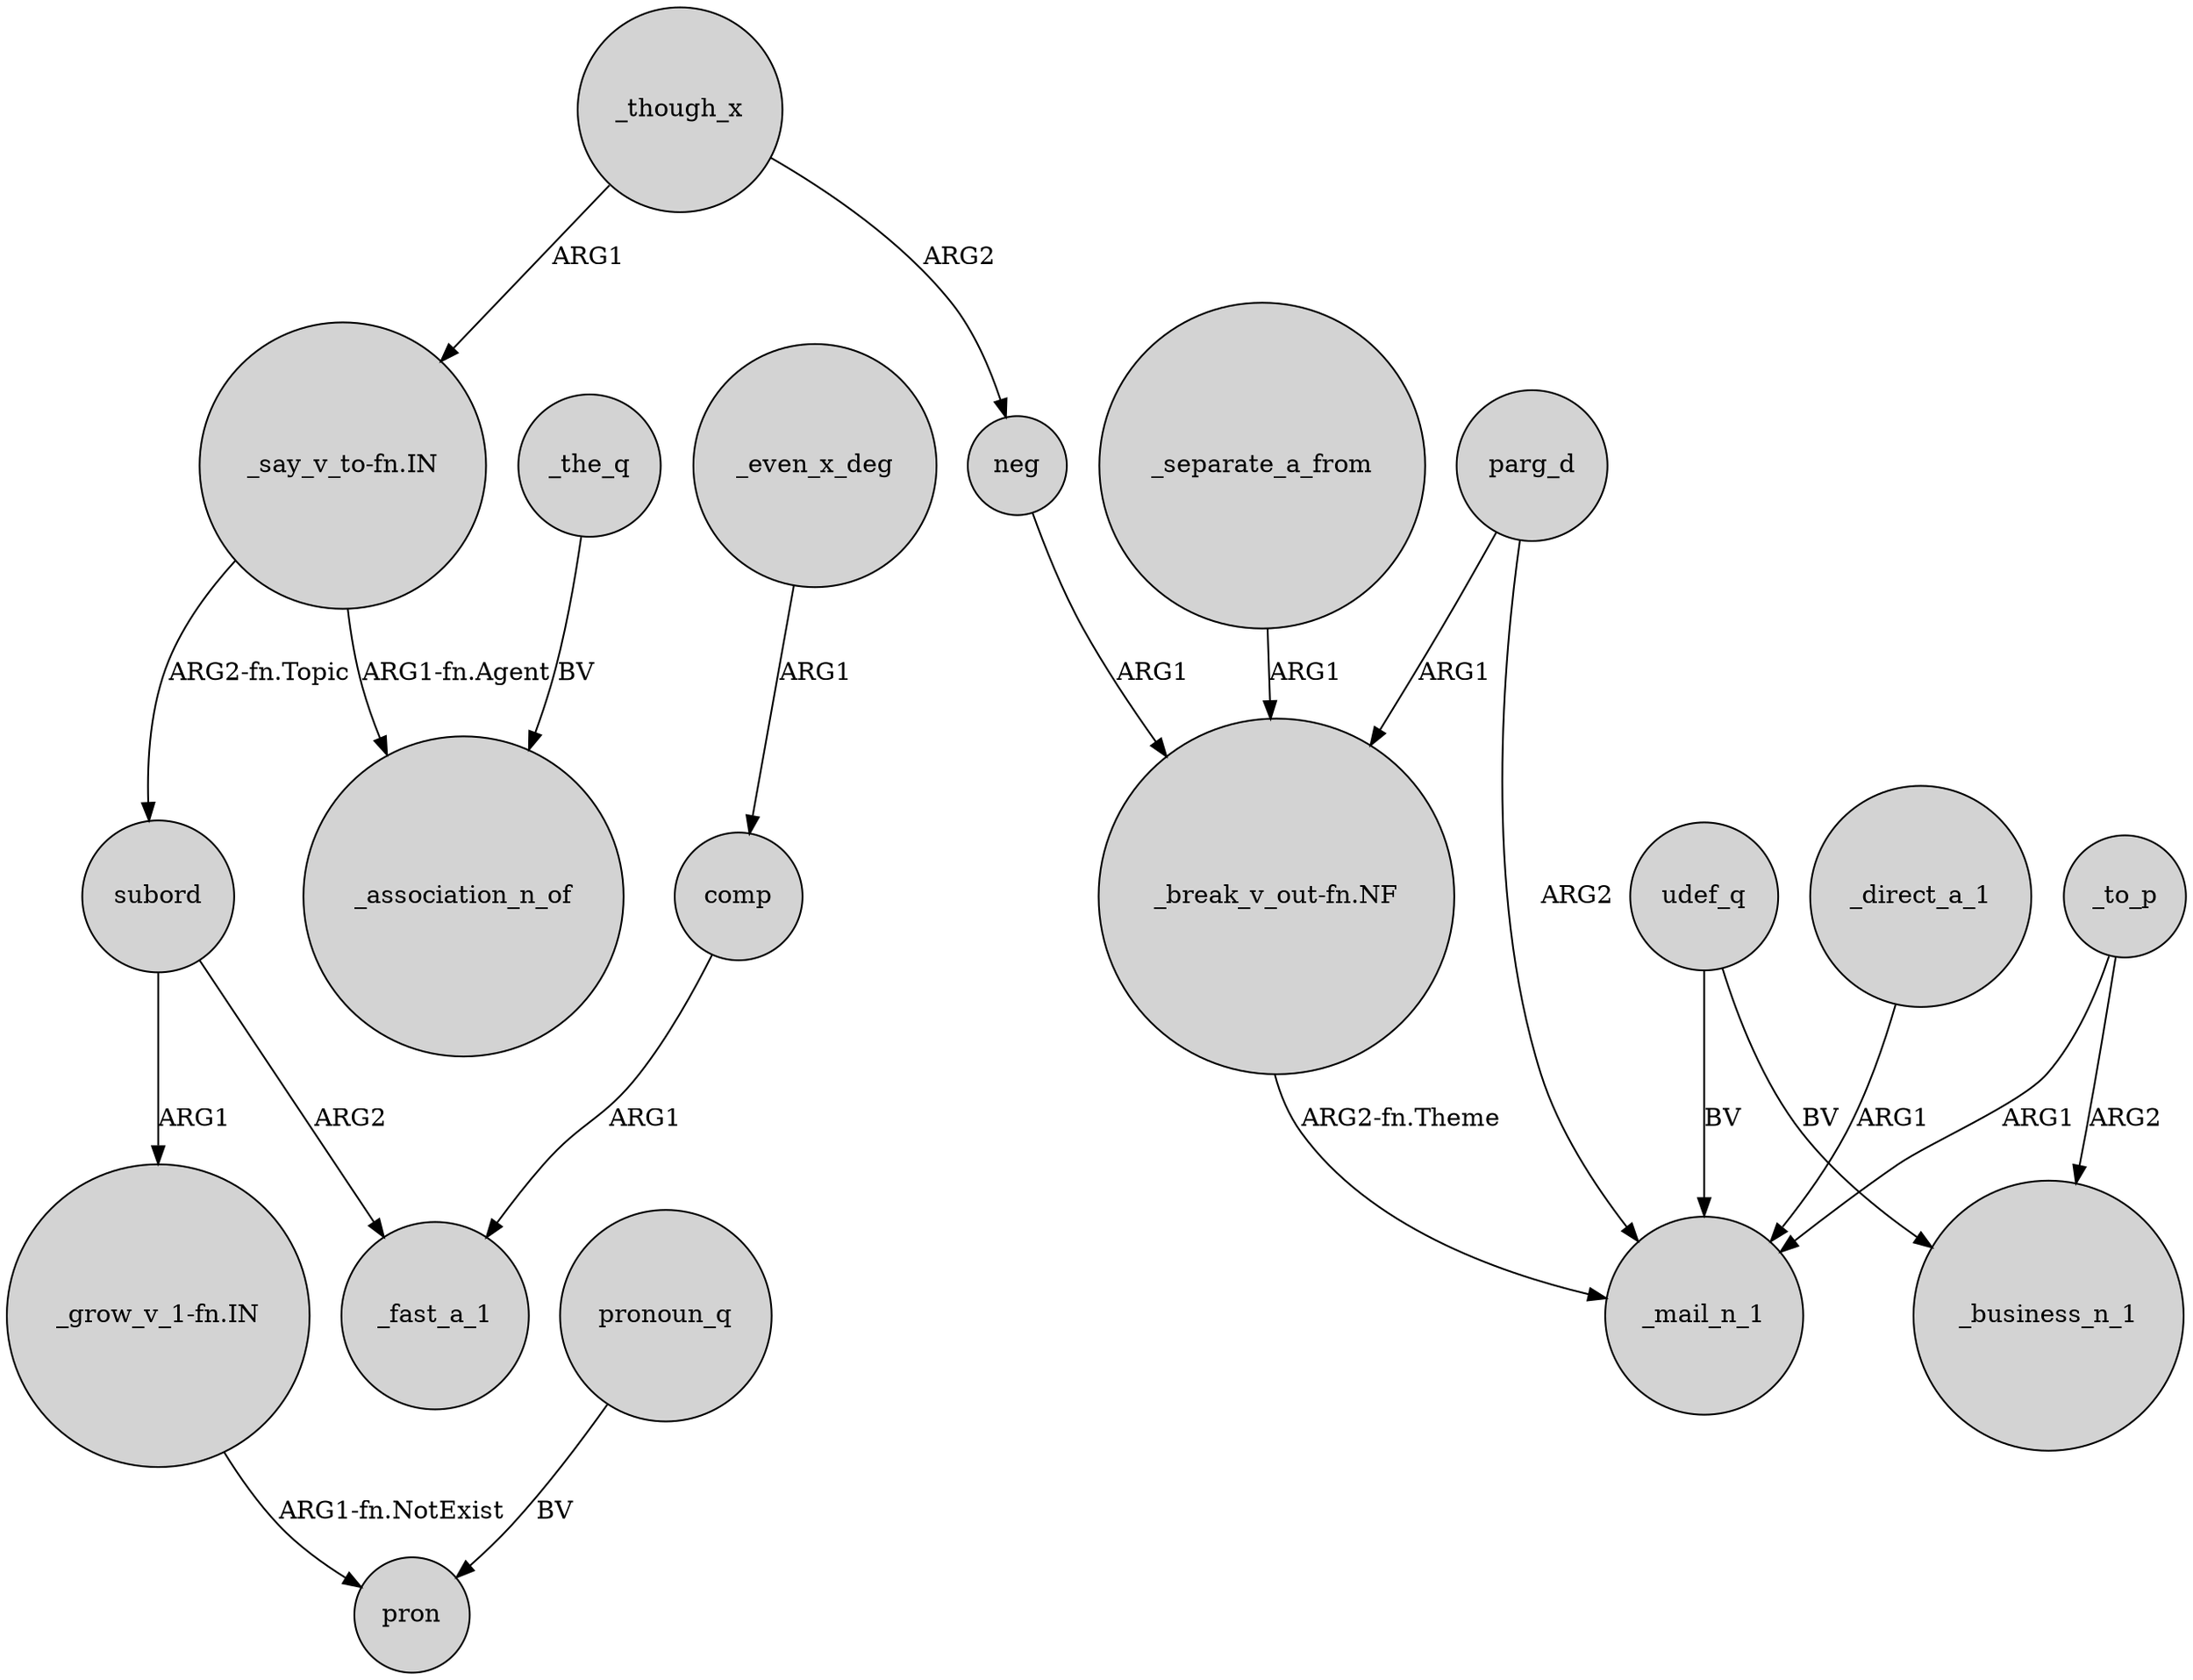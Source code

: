 digraph {
	node [shape=circle style=filled]
	subord -> _fast_a_1 [label=ARG2]
	parg_d -> "_break_v_out-fn.NF" [label=ARG1]
	subord -> "_grow_v_1-fn.IN" [label=ARG1]
	_to_p -> _business_n_1 [label=ARG2]
	_though_x -> neg [label=ARG2]
	neg -> "_break_v_out-fn.NF" [label=ARG1]
	_to_p -> _mail_n_1 [label=ARG1]
	_direct_a_1 -> _mail_n_1 [label=ARG1]
	"_break_v_out-fn.NF" -> _mail_n_1 [label="ARG2-fn.Theme"]
	_even_x_deg -> comp [label=ARG1]
	pronoun_q -> pron [label=BV]
	udef_q -> _mail_n_1 [label=BV]
	_though_x -> "_say_v_to-fn.IN" [label=ARG1]
	_separate_a_from -> "_break_v_out-fn.NF" [label=ARG1]
	_the_q -> _association_n_of [label=BV]
	"_say_v_to-fn.IN" -> subord [label="ARG2-fn.Topic"]
	udef_q -> _business_n_1 [label=BV]
	"_say_v_to-fn.IN" -> _association_n_of [label="ARG1-fn.Agent"]
	parg_d -> _mail_n_1 [label=ARG2]
	"_grow_v_1-fn.IN" -> pron [label="ARG1-fn.NotExist"]
	comp -> _fast_a_1 [label=ARG1]
}
